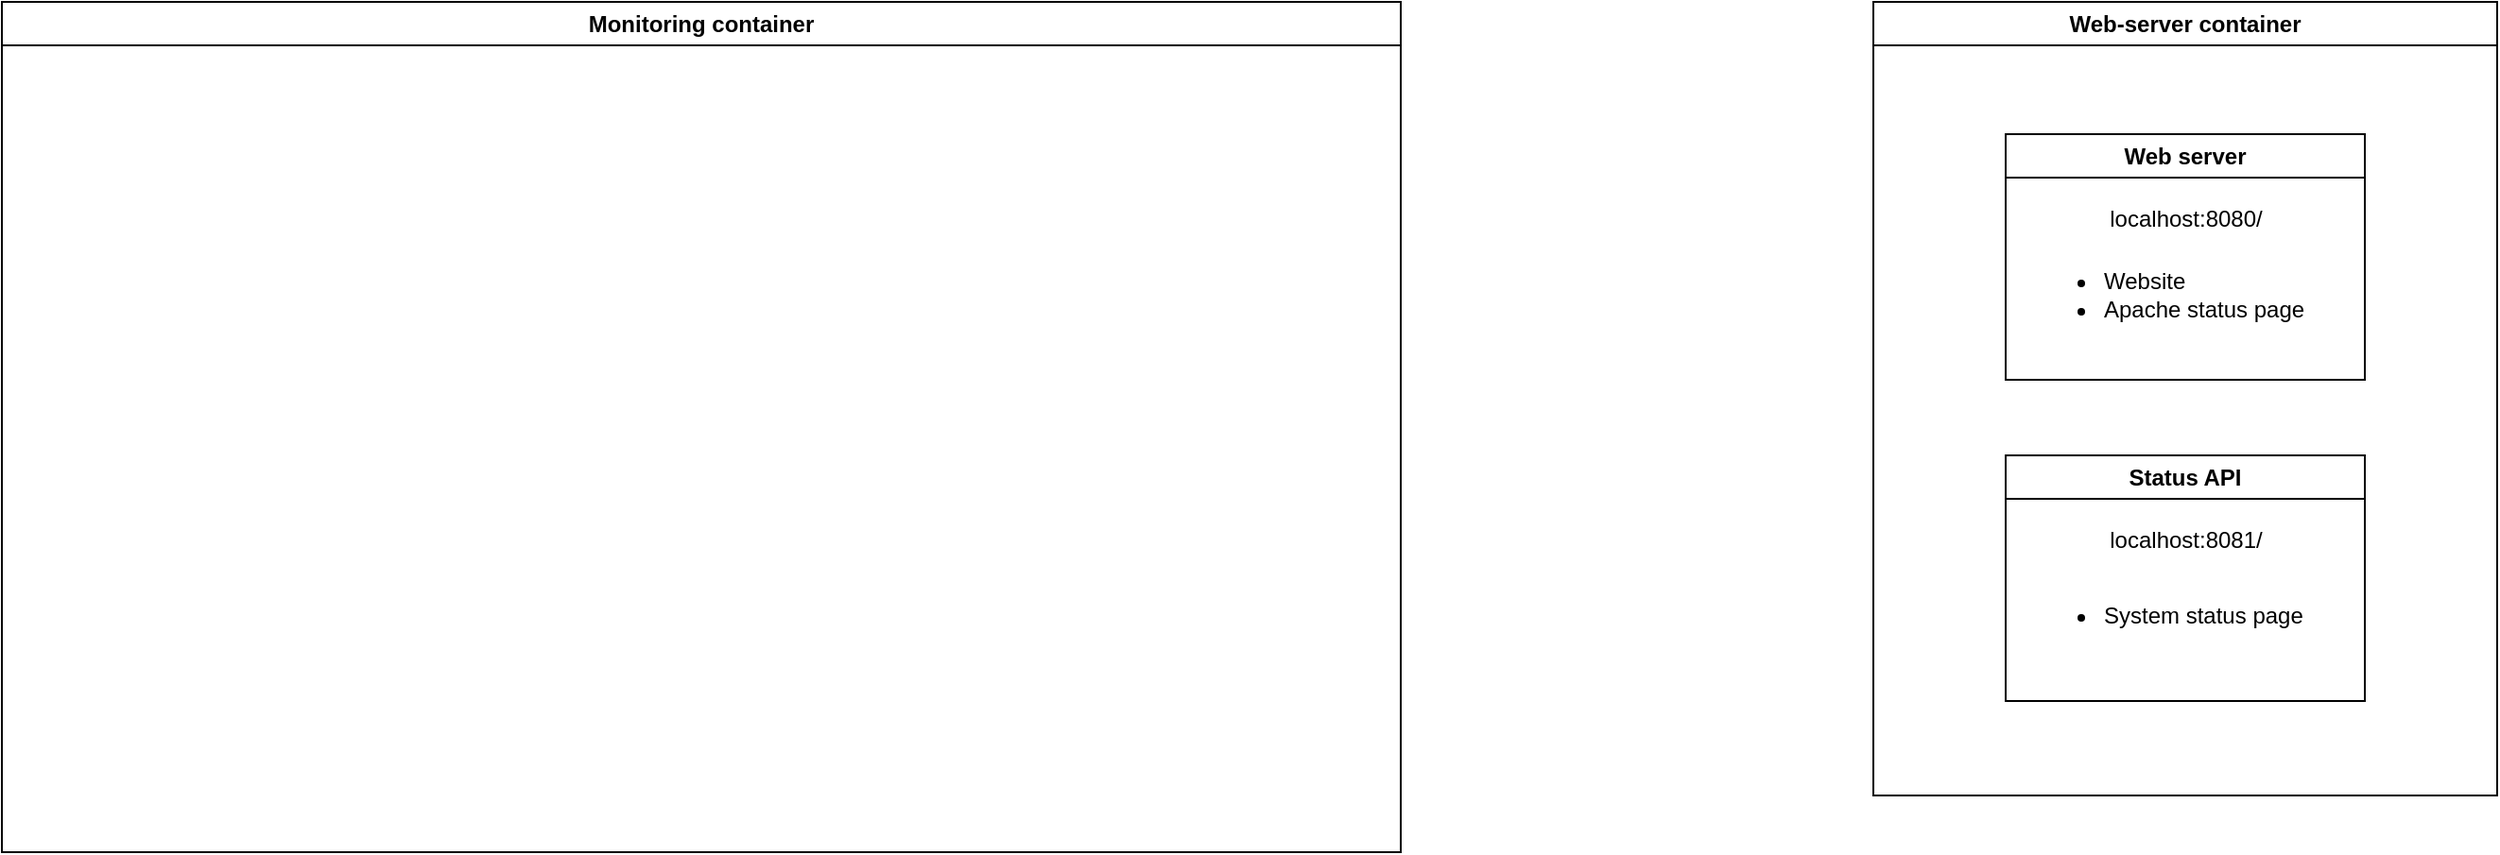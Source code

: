 <mxfile version="24.7.14">
  <diagram id="prtHgNgQTEPvFCAcTncT" name="Page-1">
    <mxGraphModel dx="1705" dy="994" grid="1" gridSize="10" guides="1" tooltips="1" connect="1" arrows="1" fold="1" page="1" pageScale="1" pageWidth="827" pageHeight="1169" math="0" shadow="0">
      <root>
        <mxCell id="0" />
        <mxCell id="1" parent="0" />
        <mxCell id="2Krlndj7j0bMPt4llisJ-1" value="Monitoring container" style="swimlane;whiteSpace=wrap;html=1;" vertex="1" parent="1">
          <mxGeometry x="20" y="80" width="740" height="450" as="geometry" />
        </mxCell>
        <mxCell id="2Krlndj7j0bMPt4llisJ-2" value="Web-server container" style="swimlane;whiteSpace=wrap;html=1;" vertex="1" parent="1">
          <mxGeometry x="1010" y="80" width="330" height="420" as="geometry" />
        </mxCell>
        <mxCell id="2Krlndj7j0bMPt4llisJ-3" value="Web server" style="swimlane;whiteSpace=wrap;html=1;" vertex="1" parent="2Krlndj7j0bMPt4llisJ-2">
          <mxGeometry x="70" y="70" width="190" height="130" as="geometry" />
        </mxCell>
        <mxCell id="2Krlndj7j0bMPt4llisJ-6" value="&lt;ul&gt;&lt;li&gt;Website&lt;/li&gt;&lt;li&gt;Apache status page&lt;br&gt;&lt;/li&gt;&lt;/ul&gt;" style="text;html=1;align=left;verticalAlign=middle;resizable=0;points=[];autosize=1;strokeColor=none;fillColor=none;" vertex="1" parent="2Krlndj7j0bMPt4llisJ-3">
          <mxGeometry x="10" y="50" width="170" height="70" as="geometry" />
        </mxCell>
        <mxCell id="2Krlndj7j0bMPt4llisJ-7" value="localhost:8080/" style="text;html=1;align=center;verticalAlign=middle;resizable=0;points=[];autosize=1;strokeColor=none;fillColor=none;" vertex="1" parent="2Krlndj7j0bMPt4llisJ-3">
          <mxGeometry x="45" y="30" width="100" height="30" as="geometry" />
        </mxCell>
        <mxCell id="2Krlndj7j0bMPt4llisJ-5" value="Status API" style="swimlane;whiteSpace=wrap;html=1;" vertex="1" parent="2Krlndj7j0bMPt4llisJ-2">
          <mxGeometry x="70" y="240" width="190" height="130" as="geometry" />
        </mxCell>
        <mxCell id="2Krlndj7j0bMPt4llisJ-8" value="localhost:8081/" style="text;html=1;align=center;verticalAlign=middle;resizable=0;points=[];autosize=1;strokeColor=none;fillColor=none;" vertex="1" parent="2Krlndj7j0bMPt4llisJ-5">
          <mxGeometry x="45" y="30" width="100" height="30" as="geometry" />
        </mxCell>
        <mxCell id="2Krlndj7j0bMPt4llisJ-9" value="&lt;ul&gt;&lt;li&gt;System status page&lt;br&gt;&lt;/li&gt;&lt;/ul&gt;" style="text;html=1;align=left;verticalAlign=middle;resizable=0;points=[];autosize=1;strokeColor=none;fillColor=none;" vertex="1" parent="2Krlndj7j0bMPt4llisJ-5">
          <mxGeometry x="10" y="60" width="170" height="50" as="geometry" />
        </mxCell>
      </root>
    </mxGraphModel>
  </diagram>
</mxfile>
